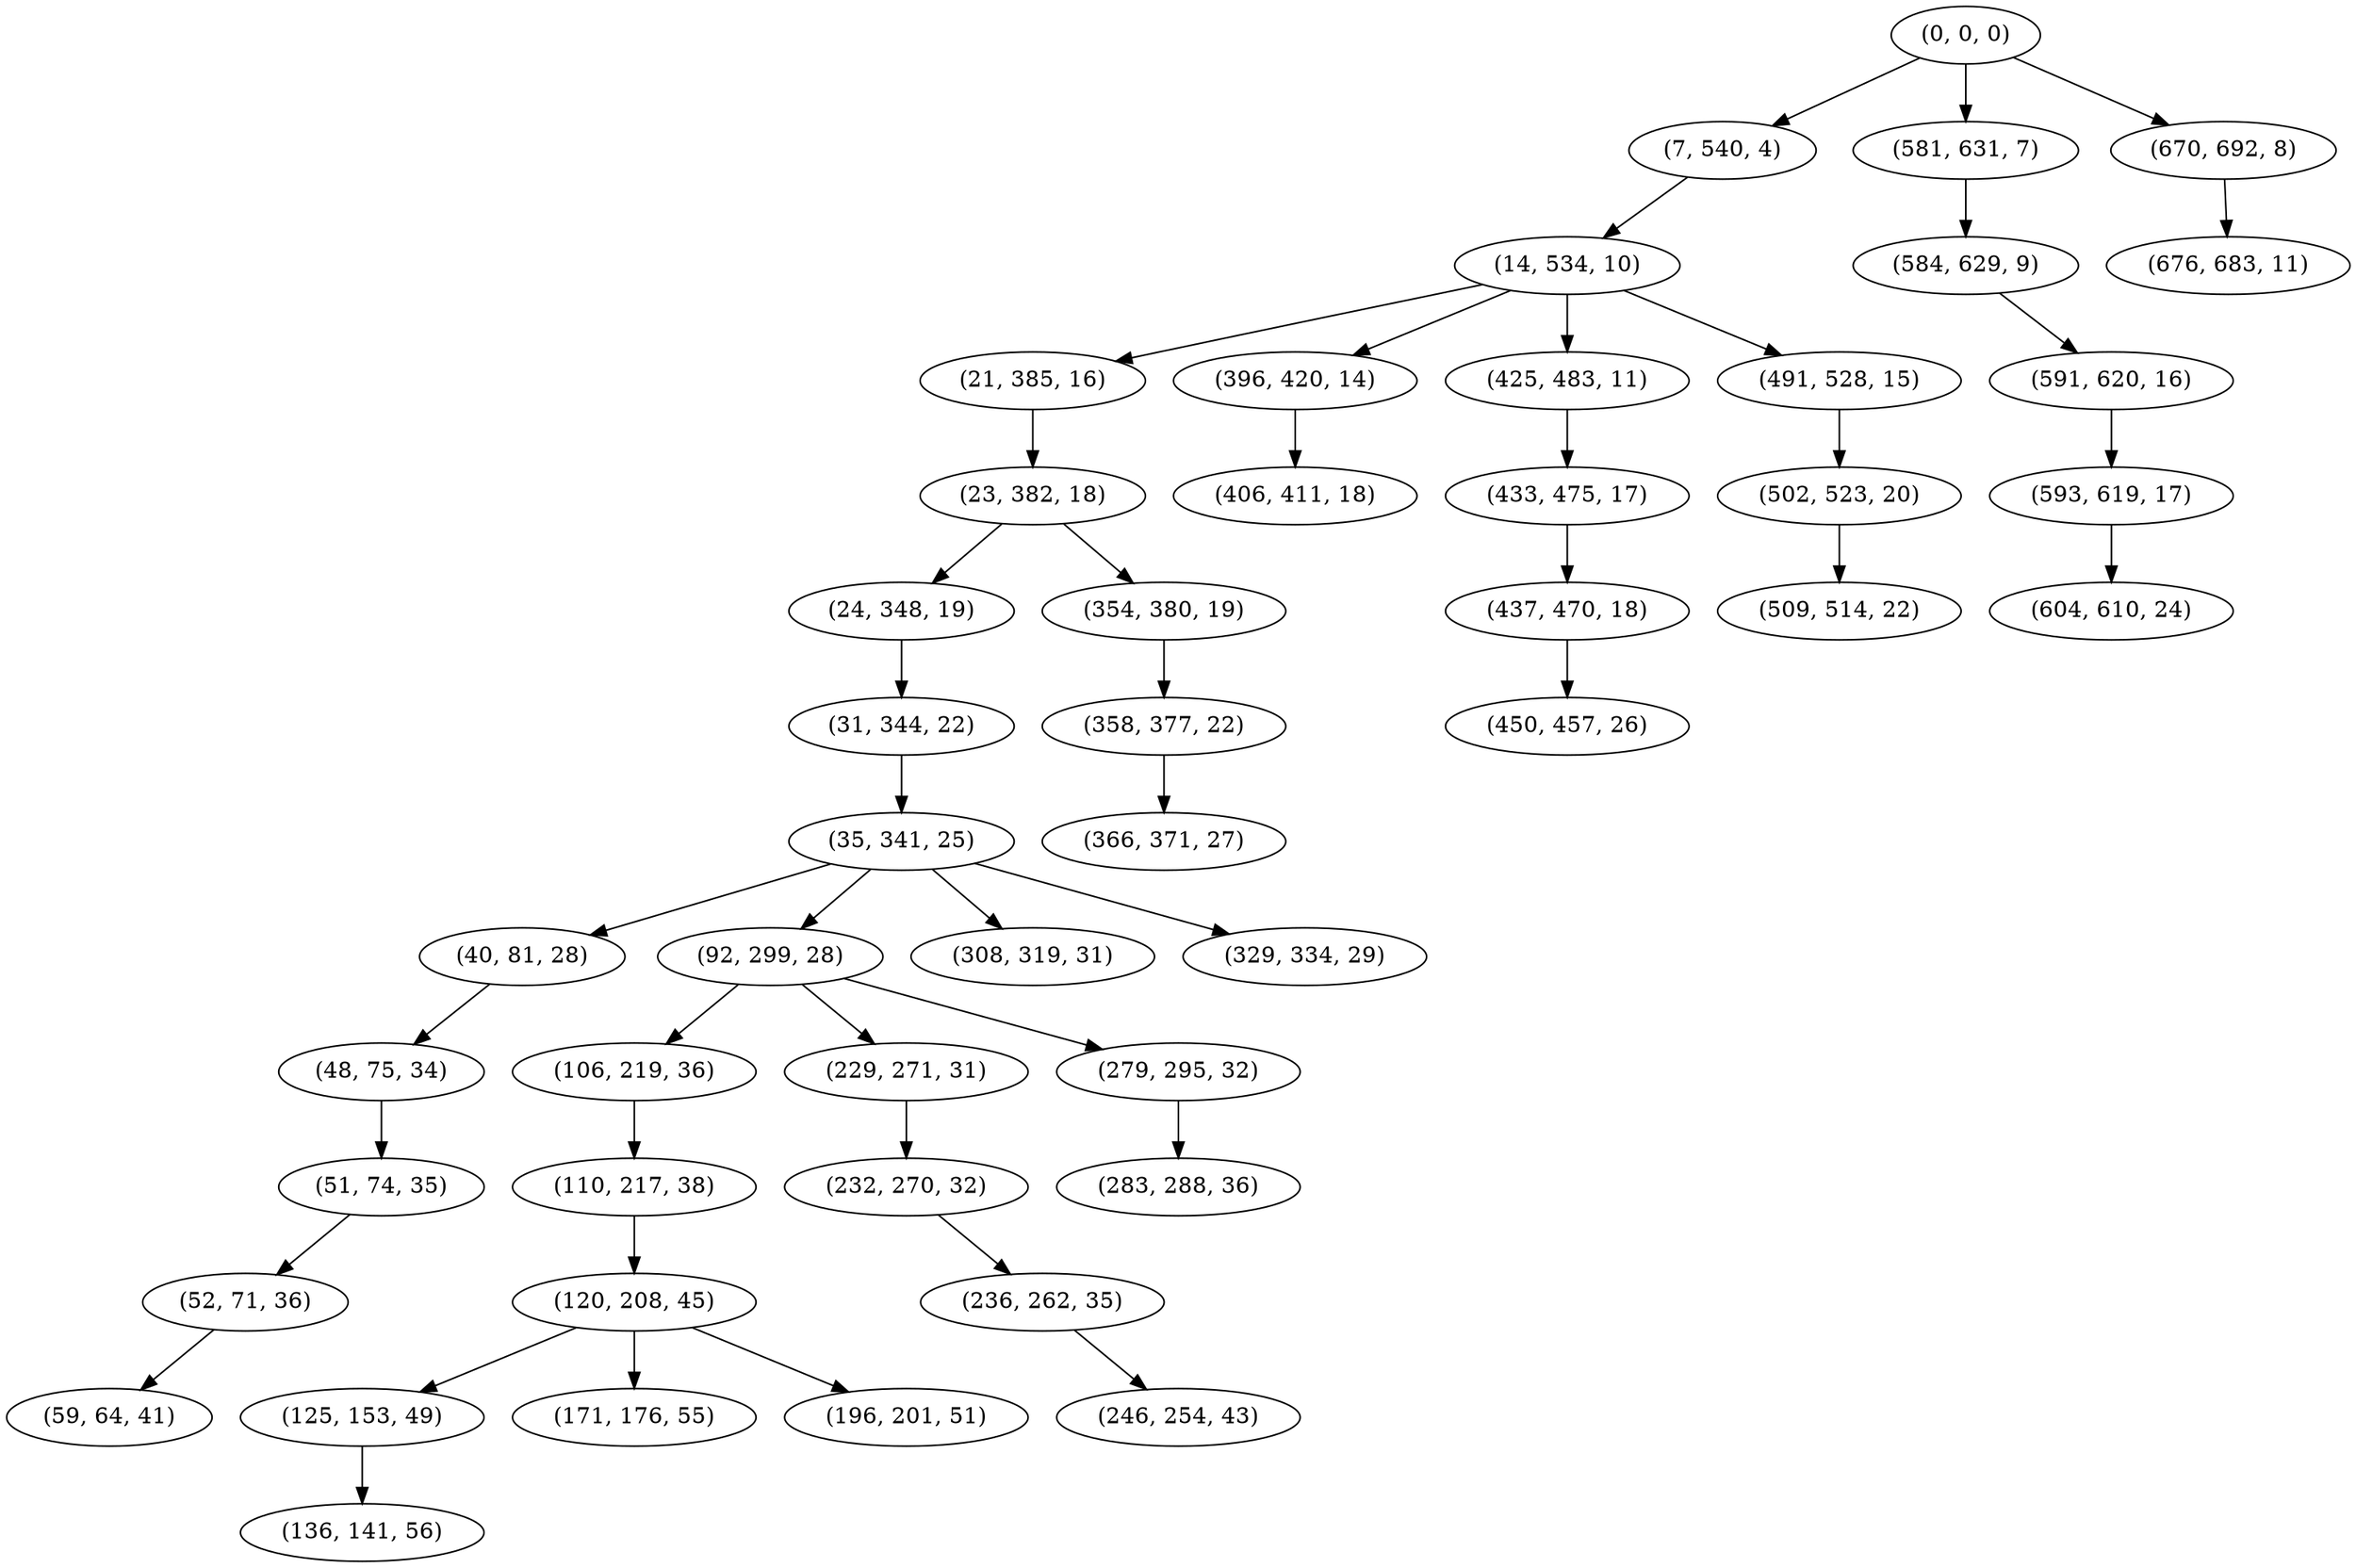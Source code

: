 digraph tree {
    "(0, 0, 0)";
    "(7, 540, 4)";
    "(14, 534, 10)";
    "(21, 385, 16)";
    "(23, 382, 18)";
    "(24, 348, 19)";
    "(31, 344, 22)";
    "(35, 341, 25)";
    "(40, 81, 28)";
    "(48, 75, 34)";
    "(51, 74, 35)";
    "(52, 71, 36)";
    "(59, 64, 41)";
    "(92, 299, 28)";
    "(106, 219, 36)";
    "(110, 217, 38)";
    "(120, 208, 45)";
    "(125, 153, 49)";
    "(136, 141, 56)";
    "(171, 176, 55)";
    "(196, 201, 51)";
    "(229, 271, 31)";
    "(232, 270, 32)";
    "(236, 262, 35)";
    "(246, 254, 43)";
    "(279, 295, 32)";
    "(283, 288, 36)";
    "(308, 319, 31)";
    "(329, 334, 29)";
    "(354, 380, 19)";
    "(358, 377, 22)";
    "(366, 371, 27)";
    "(396, 420, 14)";
    "(406, 411, 18)";
    "(425, 483, 11)";
    "(433, 475, 17)";
    "(437, 470, 18)";
    "(450, 457, 26)";
    "(491, 528, 15)";
    "(502, 523, 20)";
    "(509, 514, 22)";
    "(581, 631, 7)";
    "(584, 629, 9)";
    "(591, 620, 16)";
    "(593, 619, 17)";
    "(604, 610, 24)";
    "(670, 692, 8)";
    "(676, 683, 11)";
    "(0, 0, 0)" -> "(7, 540, 4)";
    "(0, 0, 0)" -> "(581, 631, 7)";
    "(0, 0, 0)" -> "(670, 692, 8)";
    "(7, 540, 4)" -> "(14, 534, 10)";
    "(14, 534, 10)" -> "(21, 385, 16)";
    "(14, 534, 10)" -> "(396, 420, 14)";
    "(14, 534, 10)" -> "(425, 483, 11)";
    "(14, 534, 10)" -> "(491, 528, 15)";
    "(21, 385, 16)" -> "(23, 382, 18)";
    "(23, 382, 18)" -> "(24, 348, 19)";
    "(23, 382, 18)" -> "(354, 380, 19)";
    "(24, 348, 19)" -> "(31, 344, 22)";
    "(31, 344, 22)" -> "(35, 341, 25)";
    "(35, 341, 25)" -> "(40, 81, 28)";
    "(35, 341, 25)" -> "(92, 299, 28)";
    "(35, 341, 25)" -> "(308, 319, 31)";
    "(35, 341, 25)" -> "(329, 334, 29)";
    "(40, 81, 28)" -> "(48, 75, 34)";
    "(48, 75, 34)" -> "(51, 74, 35)";
    "(51, 74, 35)" -> "(52, 71, 36)";
    "(52, 71, 36)" -> "(59, 64, 41)";
    "(92, 299, 28)" -> "(106, 219, 36)";
    "(92, 299, 28)" -> "(229, 271, 31)";
    "(92, 299, 28)" -> "(279, 295, 32)";
    "(106, 219, 36)" -> "(110, 217, 38)";
    "(110, 217, 38)" -> "(120, 208, 45)";
    "(120, 208, 45)" -> "(125, 153, 49)";
    "(120, 208, 45)" -> "(171, 176, 55)";
    "(120, 208, 45)" -> "(196, 201, 51)";
    "(125, 153, 49)" -> "(136, 141, 56)";
    "(229, 271, 31)" -> "(232, 270, 32)";
    "(232, 270, 32)" -> "(236, 262, 35)";
    "(236, 262, 35)" -> "(246, 254, 43)";
    "(279, 295, 32)" -> "(283, 288, 36)";
    "(354, 380, 19)" -> "(358, 377, 22)";
    "(358, 377, 22)" -> "(366, 371, 27)";
    "(396, 420, 14)" -> "(406, 411, 18)";
    "(425, 483, 11)" -> "(433, 475, 17)";
    "(433, 475, 17)" -> "(437, 470, 18)";
    "(437, 470, 18)" -> "(450, 457, 26)";
    "(491, 528, 15)" -> "(502, 523, 20)";
    "(502, 523, 20)" -> "(509, 514, 22)";
    "(581, 631, 7)" -> "(584, 629, 9)";
    "(584, 629, 9)" -> "(591, 620, 16)";
    "(591, 620, 16)" -> "(593, 619, 17)";
    "(593, 619, 17)" -> "(604, 610, 24)";
    "(670, 692, 8)" -> "(676, 683, 11)";
}
